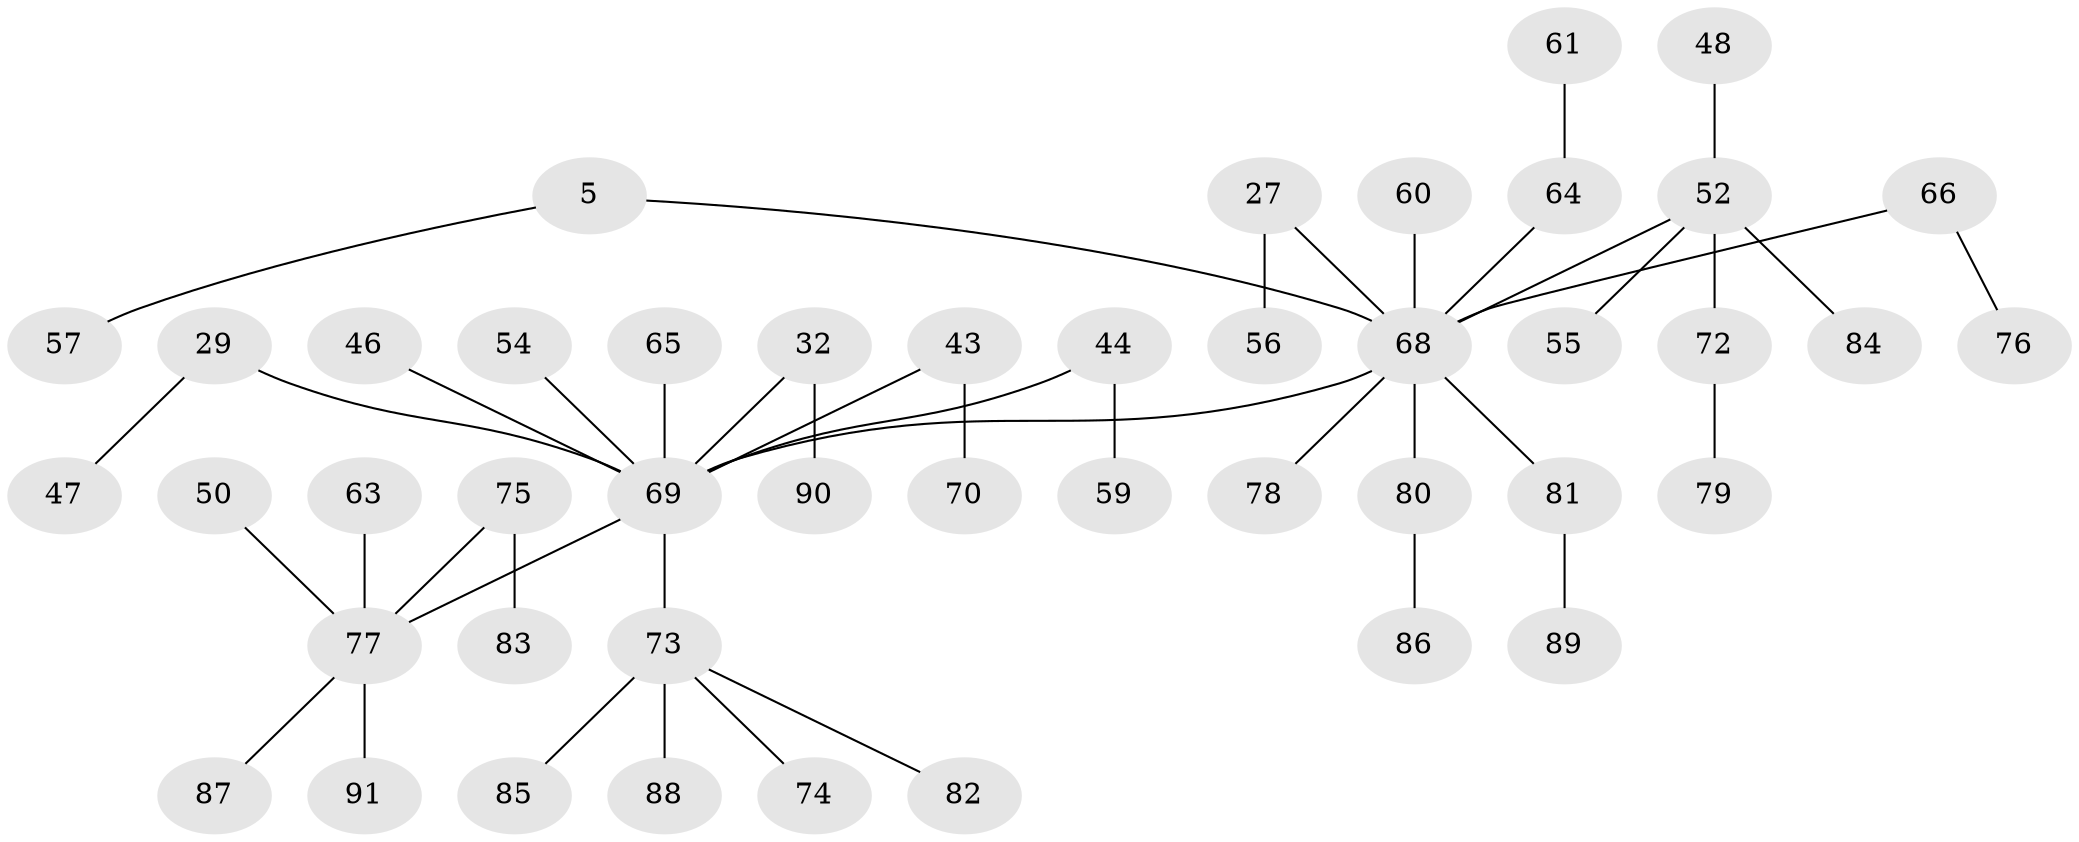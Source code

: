// original degree distribution, {3: 0.13186813186813187, 4: 0.054945054945054944, 6: 0.02197802197802198, 2: 0.3076923076923077, 5: 0.03296703296703297, 1: 0.45054945054945056}
// Generated by graph-tools (version 1.1) at 2025/53/03/09/25 04:53:05]
// undirected, 45 vertices, 44 edges
graph export_dot {
graph [start="1"]
  node [color=gray90,style=filled];
  5;
  27;
  29;
  32;
  43;
  44;
  46;
  47;
  48;
  50;
  52 [super="+34"];
  54;
  55;
  56;
  57;
  59;
  60;
  61;
  63;
  64 [super="+40"];
  65;
  66;
  68 [super="+42+26+31"];
  69 [super="+38+25+33+41"];
  70;
  72;
  73 [super="+28+62"];
  74;
  75 [super="+53+51"];
  76;
  77 [super="+67"];
  78;
  79;
  80 [super="+71"];
  81;
  82;
  83;
  84;
  85;
  86;
  87;
  88;
  89;
  90;
  91;
  5 -- 57;
  5 -- 68;
  27 -- 56;
  27 -- 68;
  29 -- 47;
  29 -- 69;
  32 -- 90;
  32 -- 69;
  43 -- 70;
  43 -- 69;
  44 -- 59;
  44 -- 69;
  46 -- 69;
  48 -- 52;
  50 -- 77;
  52 -- 55;
  52 -- 68;
  52 -- 84;
  52 -- 72;
  54 -- 69;
  60 -- 68;
  61 -- 64;
  63 -- 77;
  64 -- 68;
  65 -- 69;
  66 -- 76;
  66 -- 68;
  68 -- 69;
  68 -- 78;
  68 -- 80;
  68 -- 81;
  69 -- 73;
  69 -- 77;
  72 -- 79;
  73 -- 85;
  73 -- 88;
  73 -- 74;
  73 -- 82;
  75 -- 83;
  75 -- 77;
  77 -- 87;
  77 -- 91;
  80 -- 86;
  81 -- 89;
}

